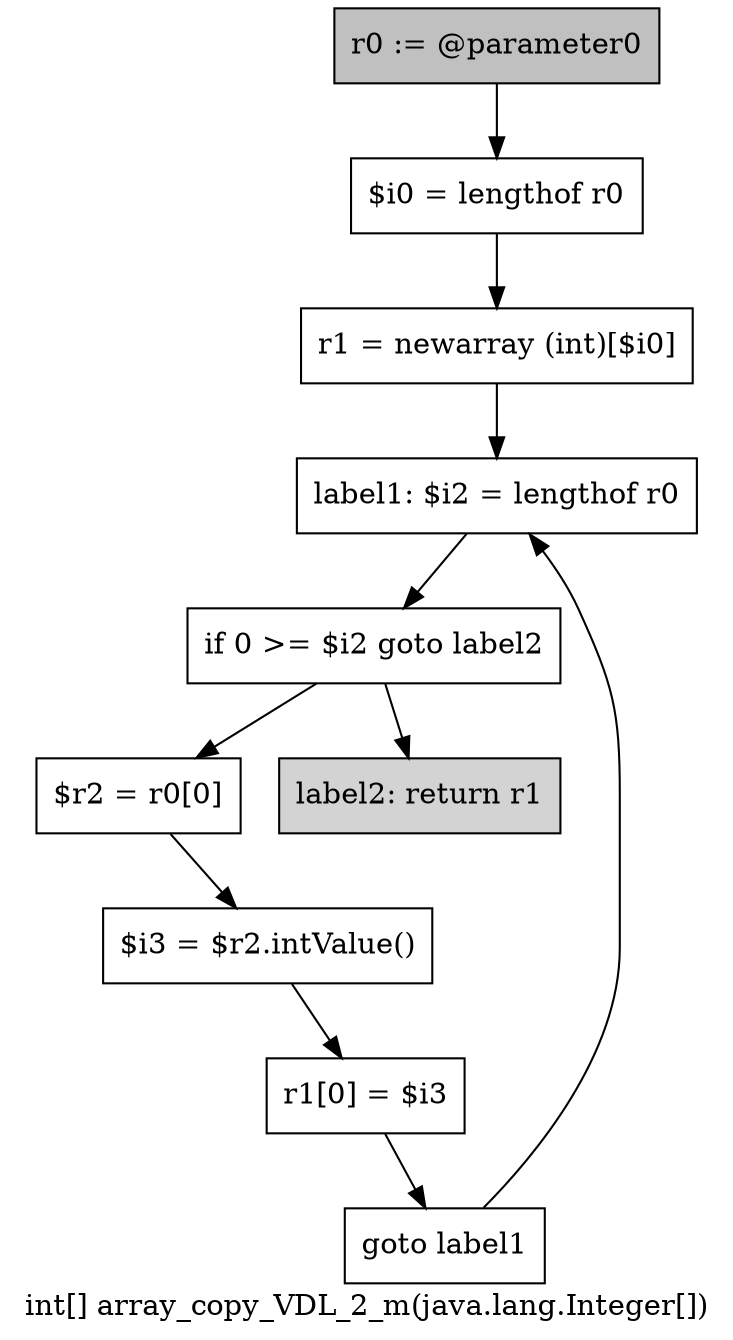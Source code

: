 digraph "int[] array_copy_VDL_2_m(java.lang.Integer[])" {
    label="int[] array_copy_VDL_2_m(java.lang.Integer[])";
    node [shape=box];
    "0" [style=filled,fillcolor=gray,label="r0 := @parameter0",];
    "1" [label="$i0 = lengthof r0",];
    "0"->"1";
    "2" [label="r1 = newarray (int)[$i0]",];
    "1"->"2";
    "3" [label="label1: $i2 = lengthof r0",];
    "2"->"3";
    "4" [label="if 0 >= $i2 goto label2",];
    "3"->"4";
    "5" [label="$r2 = r0[0]",];
    "4"->"5";
    "9" [style=filled,fillcolor=lightgray,label="label2: return r1",];
    "4"->"9";
    "6" [label="$i3 = $r2.intValue()",];
    "5"->"6";
    "7" [label="r1[0] = $i3",];
    "6"->"7";
    "8" [label="goto label1",];
    "7"->"8";
    "8"->"3";
}
